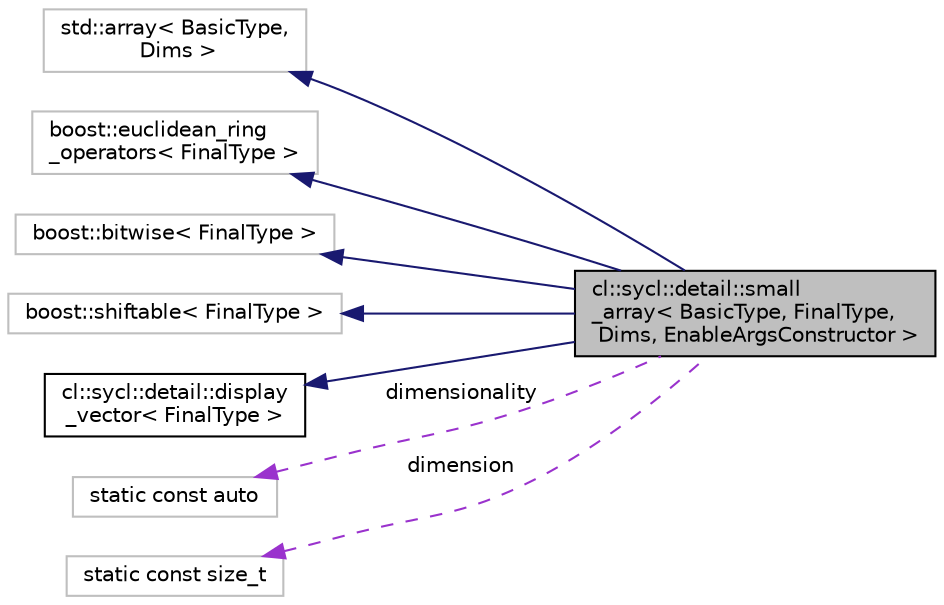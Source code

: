digraph "cl::sycl::detail::small_array&lt; BasicType, FinalType, Dims, EnableArgsConstructor &gt;"
{
 // INTERACTIVE_SVG=YES
  bgcolor="transparent";
  edge [fontname="Helvetica",fontsize="10",labelfontname="Helvetica",labelfontsize="10"];
  node [fontname="Helvetica",fontsize="10",shape=record];
  rankdir="LR";
  Node1 [label="cl::sycl::detail::small\l_array\< BasicType, FinalType,\l Dims, EnableArgsConstructor \>",height=0.2,width=0.4,color="black", fillcolor="grey75", style="filled", fontcolor="black"];
  Node2 -> Node1 [dir="back",color="midnightblue",fontsize="10",style="solid",fontname="Helvetica"];
  Node2 [label="std::array\< BasicType,\l Dims \>",height=0.2,width=0.4,color="grey75"];
  Node3 -> Node1 [dir="back",color="midnightblue",fontsize="10",style="solid",fontname="Helvetica"];
  Node3 [label="boost::euclidean_ring\l_operators\< FinalType \>",height=0.2,width=0.4,color="grey75"];
  Node4 -> Node1 [dir="back",color="midnightblue",fontsize="10",style="solid",fontname="Helvetica"];
  Node4 [label="boost::bitwise\< FinalType \>",height=0.2,width=0.4,color="grey75"];
  Node5 -> Node1 [dir="back",color="midnightblue",fontsize="10",style="solid",fontname="Helvetica"];
  Node5 [label="boost::shiftable\< FinalType \>",height=0.2,width=0.4,color="grey75"];
  Node6 -> Node1 [dir="back",color="midnightblue",fontsize="10",style="solid",fontname="Helvetica"];
  Node6 [label="cl::sycl::detail::display\l_vector\< FinalType \>",height=0.2,width=0.4,color="black",URL="$group__debug__trace.html"];
  Node7 -> Node1 [dir="back",color="darkorchid3",fontsize="10",style="dashed",label=" dimensionality" ,fontname="Helvetica"];
  Node7 [label="static const auto",height=0.2,width=0.4,color="grey75"];
  Node8 -> Node1 [dir="back",color="darkorchid3",fontsize="10",style="dashed",label=" dimension" ,fontname="Helvetica"];
  Node8 [label="static const size_t",height=0.2,width=0.4,color="grey75"];
}
